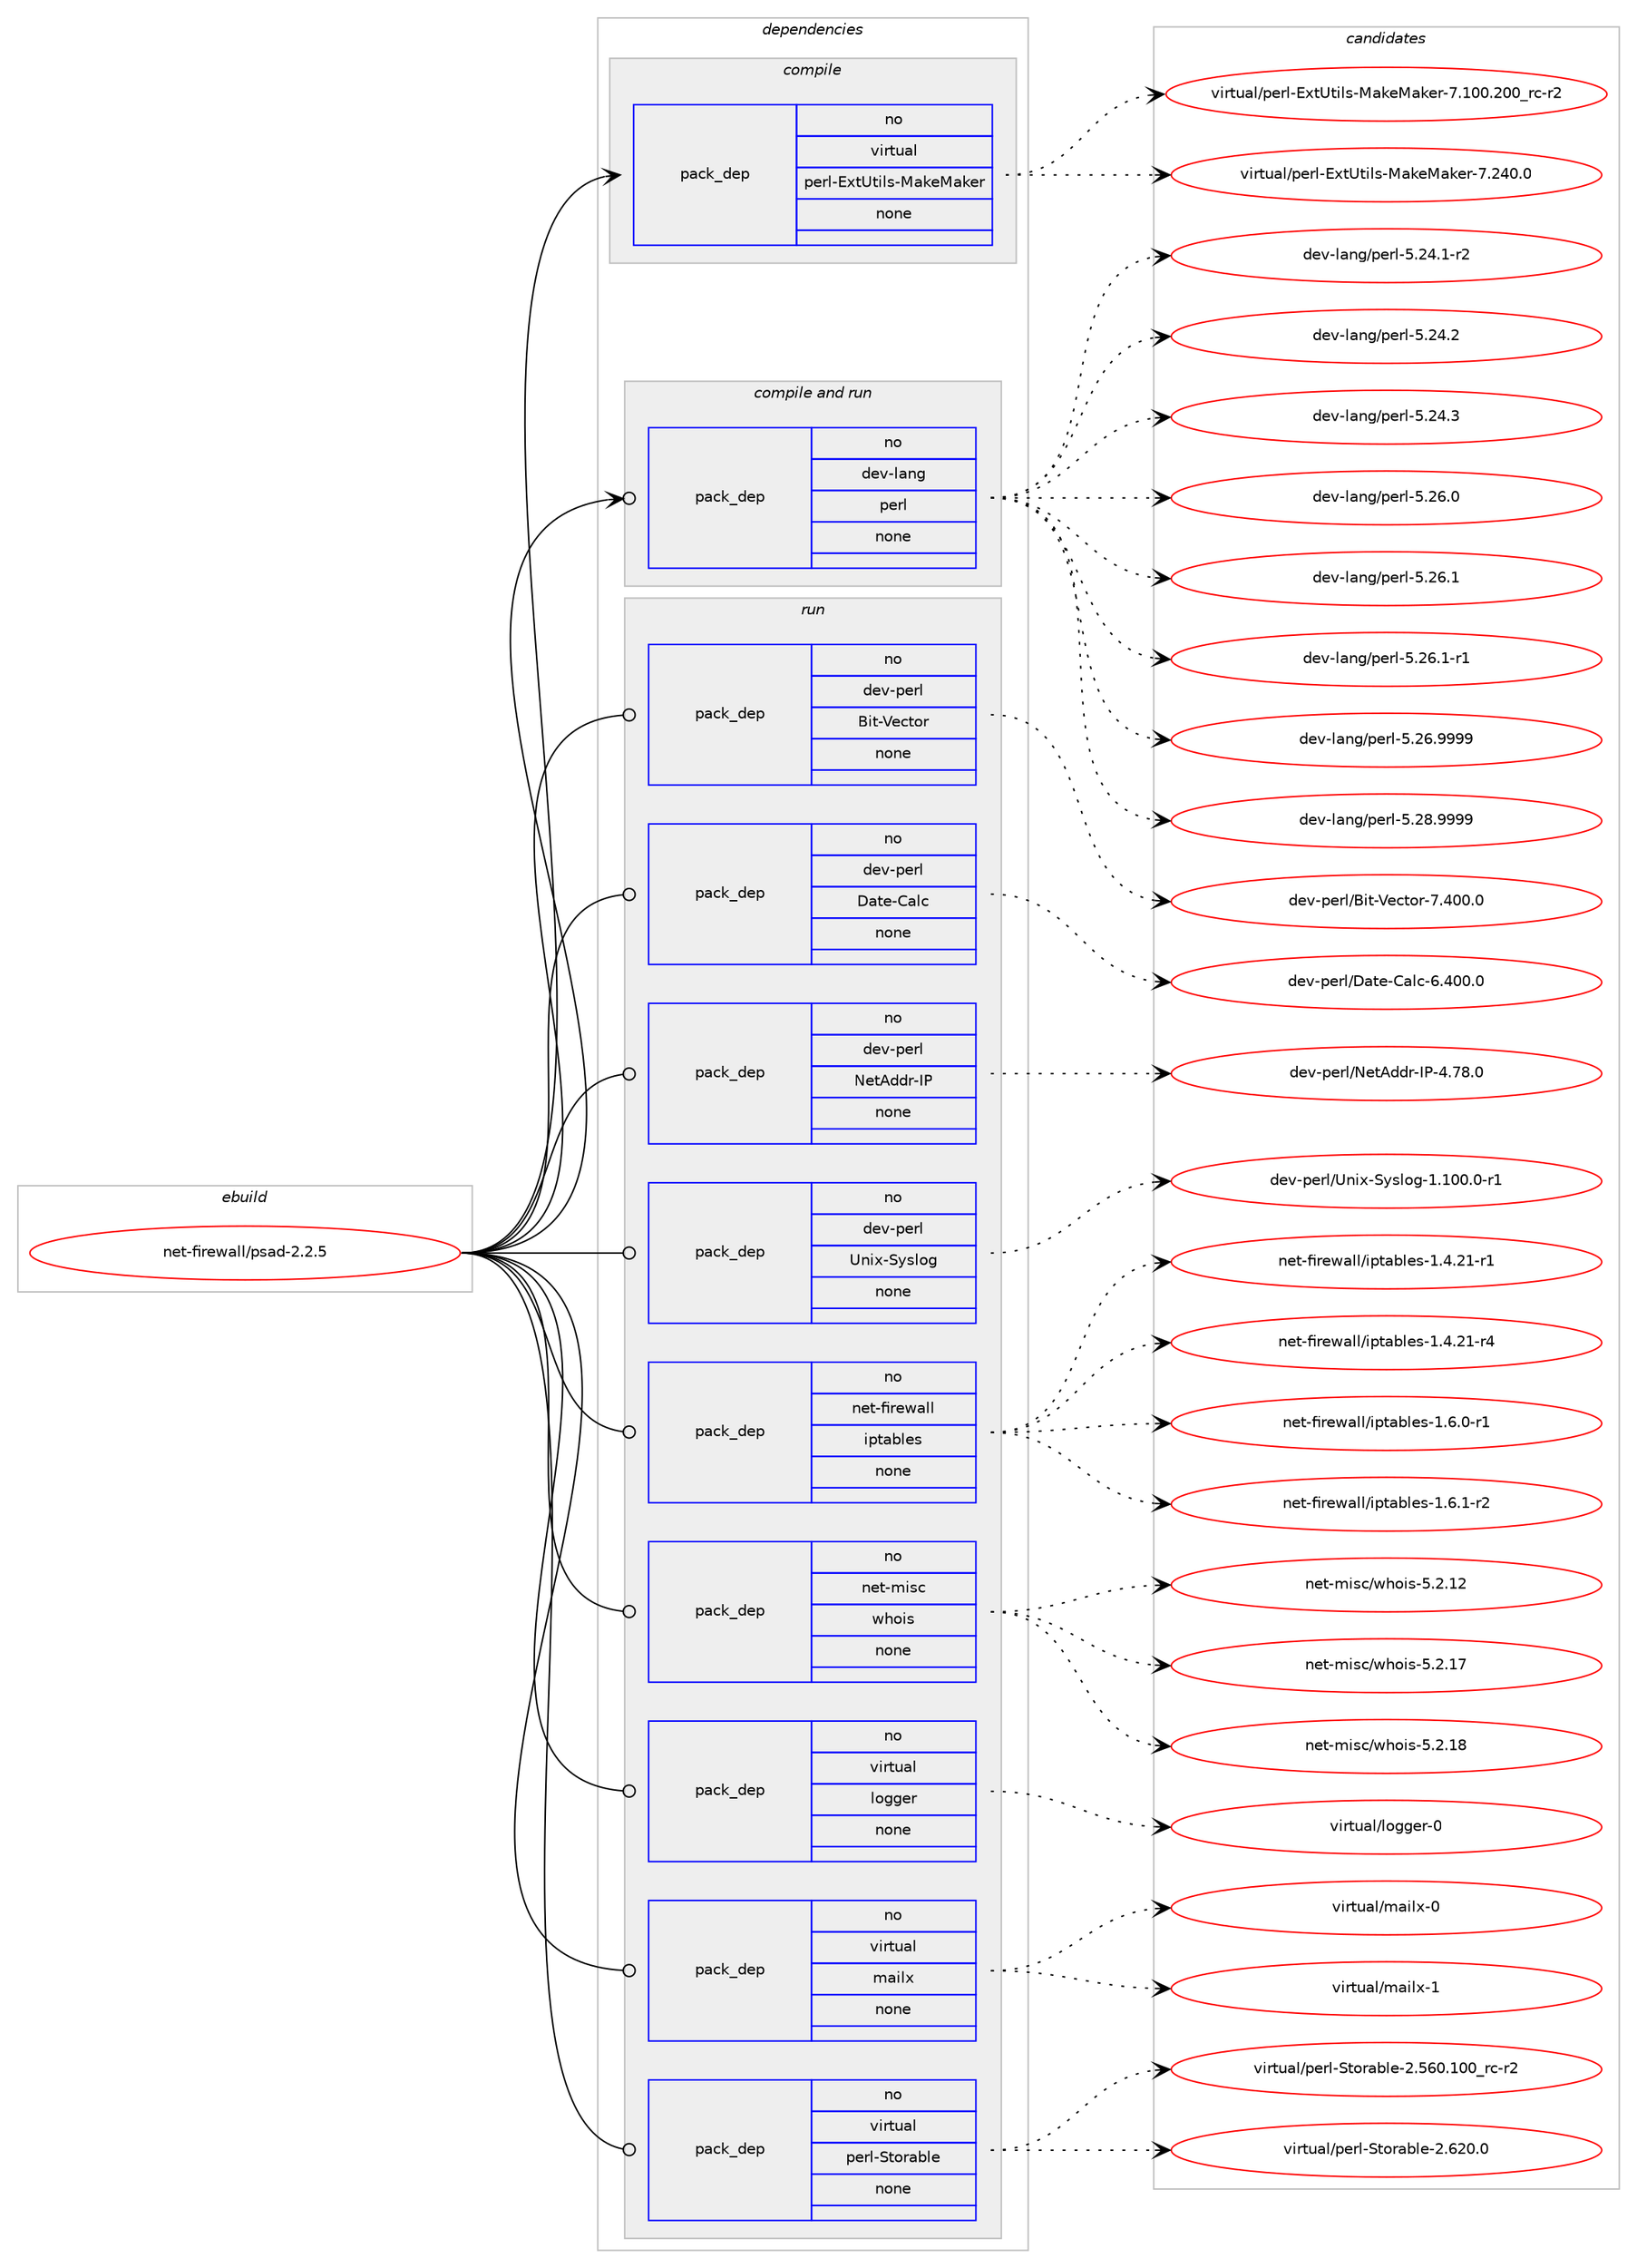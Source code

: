 digraph prolog {

# *************
# Graph options
# *************

newrank=true;
concentrate=true;
compound=true;
graph [rankdir=LR,fontname=Helvetica,fontsize=10,ranksep=1.5];#, ranksep=2.5, nodesep=0.2];
edge  [arrowhead=vee];
node  [fontname=Helvetica,fontsize=10];

# **********
# The ebuild
# **********

subgraph cluster_leftcol {
color=gray;
rank=same;
label=<<i>ebuild</i>>;
id [label="net-firewall/psad-2.2.5", color=red, width=4, href="../net-firewall/psad-2.2.5.svg"];
}

# ****************
# The dependencies
# ****************

subgraph cluster_midcol {
color=gray;
label=<<i>dependencies</i>>;
subgraph cluster_compile {
fillcolor="#eeeeee";
style=filled;
label=<<i>compile</i>>;
subgraph pack301091 {
dependency409074 [label=<<TABLE BORDER="0" CELLBORDER="1" CELLSPACING="0" CELLPADDING="4" WIDTH="220"><TR><TD ROWSPAN="6" CELLPADDING="30">pack_dep</TD></TR><TR><TD WIDTH="110">no</TD></TR><TR><TD>virtual</TD></TR><TR><TD>perl-ExtUtils-MakeMaker</TD></TR><TR><TD>none</TD></TR><TR><TD></TD></TR></TABLE>>, shape=none, color=blue];
}
id:e -> dependency409074:w [weight=20,style="solid",arrowhead="vee"];
}
subgraph cluster_compileandrun {
fillcolor="#eeeeee";
style=filled;
label=<<i>compile and run</i>>;
subgraph pack301092 {
dependency409075 [label=<<TABLE BORDER="0" CELLBORDER="1" CELLSPACING="0" CELLPADDING="4" WIDTH="220"><TR><TD ROWSPAN="6" CELLPADDING="30">pack_dep</TD></TR><TR><TD WIDTH="110">no</TD></TR><TR><TD>dev-lang</TD></TR><TR><TD>perl</TD></TR><TR><TD>none</TD></TR><TR><TD></TD></TR></TABLE>>, shape=none, color=blue];
}
id:e -> dependency409075:w [weight=20,style="solid",arrowhead="odotvee"];
}
subgraph cluster_run {
fillcolor="#eeeeee";
style=filled;
label=<<i>run</i>>;
subgraph pack301093 {
dependency409076 [label=<<TABLE BORDER="0" CELLBORDER="1" CELLSPACING="0" CELLPADDING="4" WIDTH="220"><TR><TD ROWSPAN="6" CELLPADDING="30">pack_dep</TD></TR><TR><TD WIDTH="110">no</TD></TR><TR><TD>dev-perl</TD></TR><TR><TD>Bit-Vector</TD></TR><TR><TD>none</TD></TR><TR><TD></TD></TR></TABLE>>, shape=none, color=blue];
}
id:e -> dependency409076:w [weight=20,style="solid",arrowhead="odot"];
subgraph pack301094 {
dependency409077 [label=<<TABLE BORDER="0" CELLBORDER="1" CELLSPACING="0" CELLPADDING="4" WIDTH="220"><TR><TD ROWSPAN="6" CELLPADDING="30">pack_dep</TD></TR><TR><TD WIDTH="110">no</TD></TR><TR><TD>dev-perl</TD></TR><TR><TD>Date-Calc</TD></TR><TR><TD>none</TD></TR><TR><TD></TD></TR></TABLE>>, shape=none, color=blue];
}
id:e -> dependency409077:w [weight=20,style="solid",arrowhead="odot"];
subgraph pack301095 {
dependency409078 [label=<<TABLE BORDER="0" CELLBORDER="1" CELLSPACING="0" CELLPADDING="4" WIDTH="220"><TR><TD ROWSPAN="6" CELLPADDING="30">pack_dep</TD></TR><TR><TD WIDTH="110">no</TD></TR><TR><TD>dev-perl</TD></TR><TR><TD>NetAddr-IP</TD></TR><TR><TD>none</TD></TR><TR><TD></TD></TR></TABLE>>, shape=none, color=blue];
}
id:e -> dependency409078:w [weight=20,style="solid",arrowhead="odot"];
subgraph pack301096 {
dependency409079 [label=<<TABLE BORDER="0" CELLBORDER="1" CELLSPACING="0" CELLPADDING="4" WIDTH="220"><TR><TD ROWSPAN="6" CELLPADDING="30">pack_dep</TD></TR><TR><TD WIDTH="110">no</TD></TR><TR><TD>dev-perl</TD></TR><TR><TD>Unix-Syslog</TD></TR><TR><TD>none</TD></TR><TR><TD></TD></TR></TABLE>>, shape=none, color=blue];
}
id:e -> dependency409079:w [weight=20,style="solid",arrowhead="odot"];
subgraph pack301097 {
dependency409080 [label=<<TABLE BORDER="0" CELLBORDER="1" CELLSPACING="0" CELLPADDING="4" WIDTH="220"><TR><TD ROWSPAN="6" CELLPADDING="30">pack_dep</TD></TR><TR><TD WIDTH="110">no</TD></TR><TR><TD>net-firewall</TD></TR><TR><TD>iptables</TD></TR><TR><TD>none</TD></TR><TR><TD></TD></TR></TABLE>>, shape=none, color=blue];
}
id:e -> dependency409080:w [weight=20,style="solid",arrowhead="odot"];
subgraph pack301098 {
dependency409081 [label=<<TABLE BORDER="0" CELLBORDER="1" CELLSPACING="0" CELLPADDING="4" WIDTH="220"><TR><TD ROWSPAN="6" CELLPADDING="30">pack_dep</TD></TR><TR><TD WIDTH="110">no</TD></TR><TR><TD>net-misc</TD></TR><TR><TD>whois</TD></TR><TR><TD>none</TD></TR><TR><TD></TD></TR></TABLE>>, shape=none, color=blue];
}
id:e -> dependency409081:w [weight=20,style="solid",arrowhead="odot"];
subgraph pack301099 {
dependency409082 [label=<<TABLE BORDER="0" CELLBORDER="1" CELLSPACING="0" CELLPADDING="4" WIDTH="220"><TR><TD ROWSPAN="6" CELLPADDING="30">pack_dep</TD></TR><TR><TD WIDTH="110">no</TD></TR><TR><TD>virtual</TD></TR><TR><TD>logger</TD></TR><TR><TD>none</TD></TR><TR><TD></TD></TR></TABLE>>, shape=none, color=blue];
}
id:e -> dependency409082:w [weight=20,style="solid",arrowhead="odot"];
subgraph pack301100 {
dependency409083 [label=<<TABLE BORDER="0" CELLBORDER="1" CELLSPACING="0" CELLPADDING="4" WIDTH="220"><TR><TD ROWSPAN="6" CELLPADDING="30">pack_dep</TD></TR><TR><TD WIDTH="110">no</TD></TR><TR><TD>virtual</TD></TR><TR><TD>mailx</TD></TR><TR><TD>none</TD></TR><TR><TD></TD></TR></TABLE>>, shape=none, color=blue];
}
id:e -> dependency409083:w [weight=20,style="solid",arrowhead="odot"];
subgraph pack301101 {
dependency409084 [label=<<TABLE BORDER="0" CELLBORDER="1" CELLSPACING="0" CELLPADDING="4" WIDTH="220"><TR><TD ROWSPAN="6" CELLPADDING="30">pack_dep</TD></TR><TR><TD WIDTH="110">no</TD></TR><TR><TD>virtual</TD></TR><TR><TD>perl-Storable</TD></TR><TR><TD>none</TD></TR><TR><TD></TD></TR></TABLE>>, shape=none, color=blue];
}
id:e -> dependency409084:w [weight=20,style="solid",arrowhead="odot"];
}
}

# **************
# The candidates
# **************

subgraph cluster_choices {
rank=same;
color=gray;
label=<<i>candidates</i>>;

subgraph choice301091 {
color=black;
nodesep=1;
choice118105114116117971084711210111410845691201168511610510811545779710710177971071011144555464948484650484895114994511450 [label="virtual/perl-ExtUtils-MakeMaker-7.100.200_rc-r2", color=red, width=4,href="../virtual/perl-ExtUtils-MakeMaker-7.100.200_rc-r2.svg"];
choice118105114116117971084711210111410845691201168511610510811545779710710177971071011144555465052484648 [label="virtual/perl-ExtUtils-MakeMaker-7.240.0", color=red, width=4,href="../virtual/perl-ExtUtils-MakeMaker-7.240.0.svg"];
dependency409074:e -> choice118105114116117971084711210111410845691201168511610510811545779710710177971071011144555464948484650484895114994511450:w [style=dotted,weight="100"];
dependency409074:e -> choice118105114116117971084711210111410845691201168511610510811545779710710177971071011144555465052484648:w [style=dotted,weight="100"];
}
subgraph choice301092 {
color=black;
nodesep=1;
choice100101118451089711010347112101114108455346505246494511450 [label="dev-lang/perl-5.24.1-r2", color=red, width=4,href="../dev-lang/perl-5.24.1-r2.svg"];
choice10010111845108971101034711210111410845534650524650 [label="dev-lang/perl-5.24.2", color=red, width=4,href="../dev-lang/perl-5.24.2.svg"];
choice10010111845108971101034711210111410845534650524651 [label="dev-lang/perl-5.24.3", color=red, width=4,href="../dev-lang/perl-5.24.3.svg"];
choice10010111845108971101034711210111410845534650544648 [label="dev-lang/perl-5.26.0", color=red, width=4,href="../dev-lang/perl-5.26.0.svg"];
choice10010111845108971101034711210111410845534650544649 [label="dev-lang/perl-5.26.1", color=red, width=4,href="../dev-lang/perl-5.26.1.svg"];
choice100101118451089711010347112101114108455346505446494511449 [label="dev-lang/perl-5.26.1-r1", color=red, width=4,href="../dev-lang/perl-5.26.1-r1.svg"];
choice10010111845108971101034711210111410845534650544657575757 [label="dev-lang/perl-5.26.9999", color=red, width=4,href="../dev-lang/perl-5.26.9999.svg"];
choice10010111845108971101034711210111410845534650564657575757 [label="dev-lang/perl-5.28.9999", color=red, width=4,href="../dev-lang/perl-5.28.9999.svg"];
dependency409075:e -> choice100101118451089711010347112101114108455346505246494511450:w [style=dotted,weight="100"];
dependency409075:e -> choice10010111845108971101034711210111410845534650524650:w [style=dotted,weight="100"];
dependency409075:e -> choice10010111845108971101034711210111410845534650524651:w [style=dotted,weight="100"];
dependency409075:e -> choice10010111845108971101034711210111410845534650544648:w [style=dotted,weight="100"];
dependency409075:e -> choice10010111845108971101034711210111410845534650544649:w [style=dotted,weight="100"];
dependency409075:e -> choice100101118451089711010347112101114108455346505446494511449:w [style=dotted,weight="100"];
dependency409075:e -> choice10010111845108971101034711210111410845534650544657575757:w [style=dotted,weight="100"];
dependency409075:e -> choice10010111845108971101034711210111410845534650564657575757:w [style=dotted,weight="100"];
}
subgraph choice301093 {
color=black;
nodesep=1;
choice1001011184511210111410847661051164586101991161111144555465248484648 [label="dev-perl/Bit-Vector-7.400.0", color=red, width=4,href="../dev-perl/Bit-Vector-7.400.0.svg"];
dependency409076:e -> choice1001011184511210111410847661051164586101991161111144555465248484648:w [style=dotted,weight="100"];
}
subgraph choice301094 {
color=black;
nodesep=1;
choice10010111845112101114108476897116101456797108994554465248484648 [label="dev-perl/Date-Calc-6.400.0", color=red, width=4,href="../dev-perl/Date-Calc-6.400.0.svg"];
dependency409077:e -> choice10010111845112101114108476897116101456797108994554465248484648:w [style=dotted,weight="100"];
}
subgraph choice301095 {
color=black;
nodesep=1;
choice1001011184511210111410847781011166510010011445738045524655564648 [label="dev-perl/NetAddr-IP-4.78.0", color=red, width=4,href="../dev-perl/NetAddr-IP-4.78.0.svg"];
dependency409078:e -> choice1001011184511210111410847781011166510010011445738045524655564648:w [style=dotted,weight="100"];
}
subgraph choice301096 {
color=black;
nodesep=1;
choice100101118451121011141084785110105120458312111510811110345494649484846484511449 [label="dev-perl/Unix-Syslog-1.100.0-r1", color=red, width=4,href="../dev-perl/Unix-Syslog-1.100.0-r1.svg"];
dependency409079:e -> choice100101118451121011141084785110105120458312111510811110345494649484846484511449:w [style=dotted,weight="100"];
}
subgraph choice301097 {
color=black;
nodesep=1;
choice1101011164510210511410111997108108471051121169798108101115454946524650494511449 [label="net-firewall/iptables-1.4.21-r1", color=red, width=4,href="../net-firewall/iptables-1.4.21-r1.svg"];
choice1101011164510210511410111997108108471051121169798108101115454946524650494511452 [label="net-firewall/iptables-1.4.21-r4", color=red, width=4,href="../net-firewall/iptables-1.4.21-r4.svg"];
choice11010111645102105114101119971081084710511211697981081011154549465446484511449 [label="net-firewall/iptables-1.6.0-r1", color=red, width=4,href="../net-firewall/iptables-1.6.0-r1.svg"];
choice11010111645102105114101119971081084710511211697981081011154549465446494511450 [label="net-firewall/iptables-1.6.1-r2", color=red, width=4,href="../net-firewall/iptables-1.6.1-r2.svg"];
dependency409080:e -> choice1101011164510210511410111997108108471051121169798108101115454946524650494511449:w [style=dotted,weight="100"];
dependency409080:e -> choice1101011164510210511410111997108108471051121169798108101115454946524650494511452:w [style=dotted,weight="100"];
dependency409080:e -> choice11010111645102105114101119971081084710511211697981081011154549465446484511449:w [style=dotted,weight="100"];
dependency409080:e -> choice11010111645102105114101119971081084710511211697981081011154549465446494511450:w [style=dotted,weight="100"];
}
subgraph choice301098 {
color=black;
nodesep=1;
choice11010111645109105115994711910411110511545534650464950 [label="net-misc/whois-5.2.12", color=red, width=4,href="../net-misc/whois-5.2.12.svg"];
choice11010111645109105115994711910411110511545534650464955 [label="net-misc/whois-5.2.17", color=red, width=4,href="../net-misc/whois-5.2.17.svg"];
choice11010111645109105115994711910411110511545534650464956 [label="net-misc/whois-5.2.18", color=red, width=4,href="../net-misc/whois-5.2.18.svg"];
dependency409081:e -> choice11010111645109105115994711910411110511545534650464950:w [style=dotted,weight="100"];
dependency409081:e -> choice11010111645109105115994711910411110511545534650464955:w [style=dotted,weight="100"];
dependency409081:e -> choice11010111645109105115994711910411110511545534650464956:w [style=dotted,weight="100"];
}
subgraph choice301099 {
color=black;
nodesep=1;
choice11810511411611797108471081111031031011144548 [label="virtual/logger-0", color=red, width=4,href="../virtual/logger-0.svg"];
dependency409082:e -> choice11810511411611797108471081111031031011144548:w [style=dotted,weight="100"];
}
subgraph choice301100 {
color=black;
nodesep=1;
choice1181051141161179710847109971051081204548 [label="virtual/mailx-0", color=red, width=4,href="../virtual/mailx-0.svg"];
choice1181051141161179710847109971051081204549 [label="virtual/mailx-1", color=red, width=4,href="../virtual/mailx-1.svg"];
dependency409083:e -> choice1181051141161179710847109971051081204548:w [style=dotted,weight="100"];
dependency409083:e -> choice1181051141161179710847109971051081204549:w [style=dotted,weight="100"];
}
subgraph choice301101 {
color=black;
nodesep=1;
choice1181051141161179710847112101114108458311611111497981081014550465354484649484895114994511450 [label="virtual/perl-Storable-2.560.100_rc-r2", color=red, width=4,href="../virtual/perl-Storable-2.560.100_rc-r2.svg"];
choice1181051141161179710847112101114108458311611111497981081014550465450484648 [label="virtual/perl-Storable-2.620.0", color=red, width=4,href="../virtual/perl-Storable-2.620.0.svg"];
dependency409084:e -> choice1181051141161179710847112101114108458311611111497981081014550465354484649484895114994511450:w [style=dotted,weight="100"];
dependency409084:e -> choice1181051141161179710847112101114108458311611111497981081014550465450484648:w [style=dotted,weight="100"];
}
}

}
